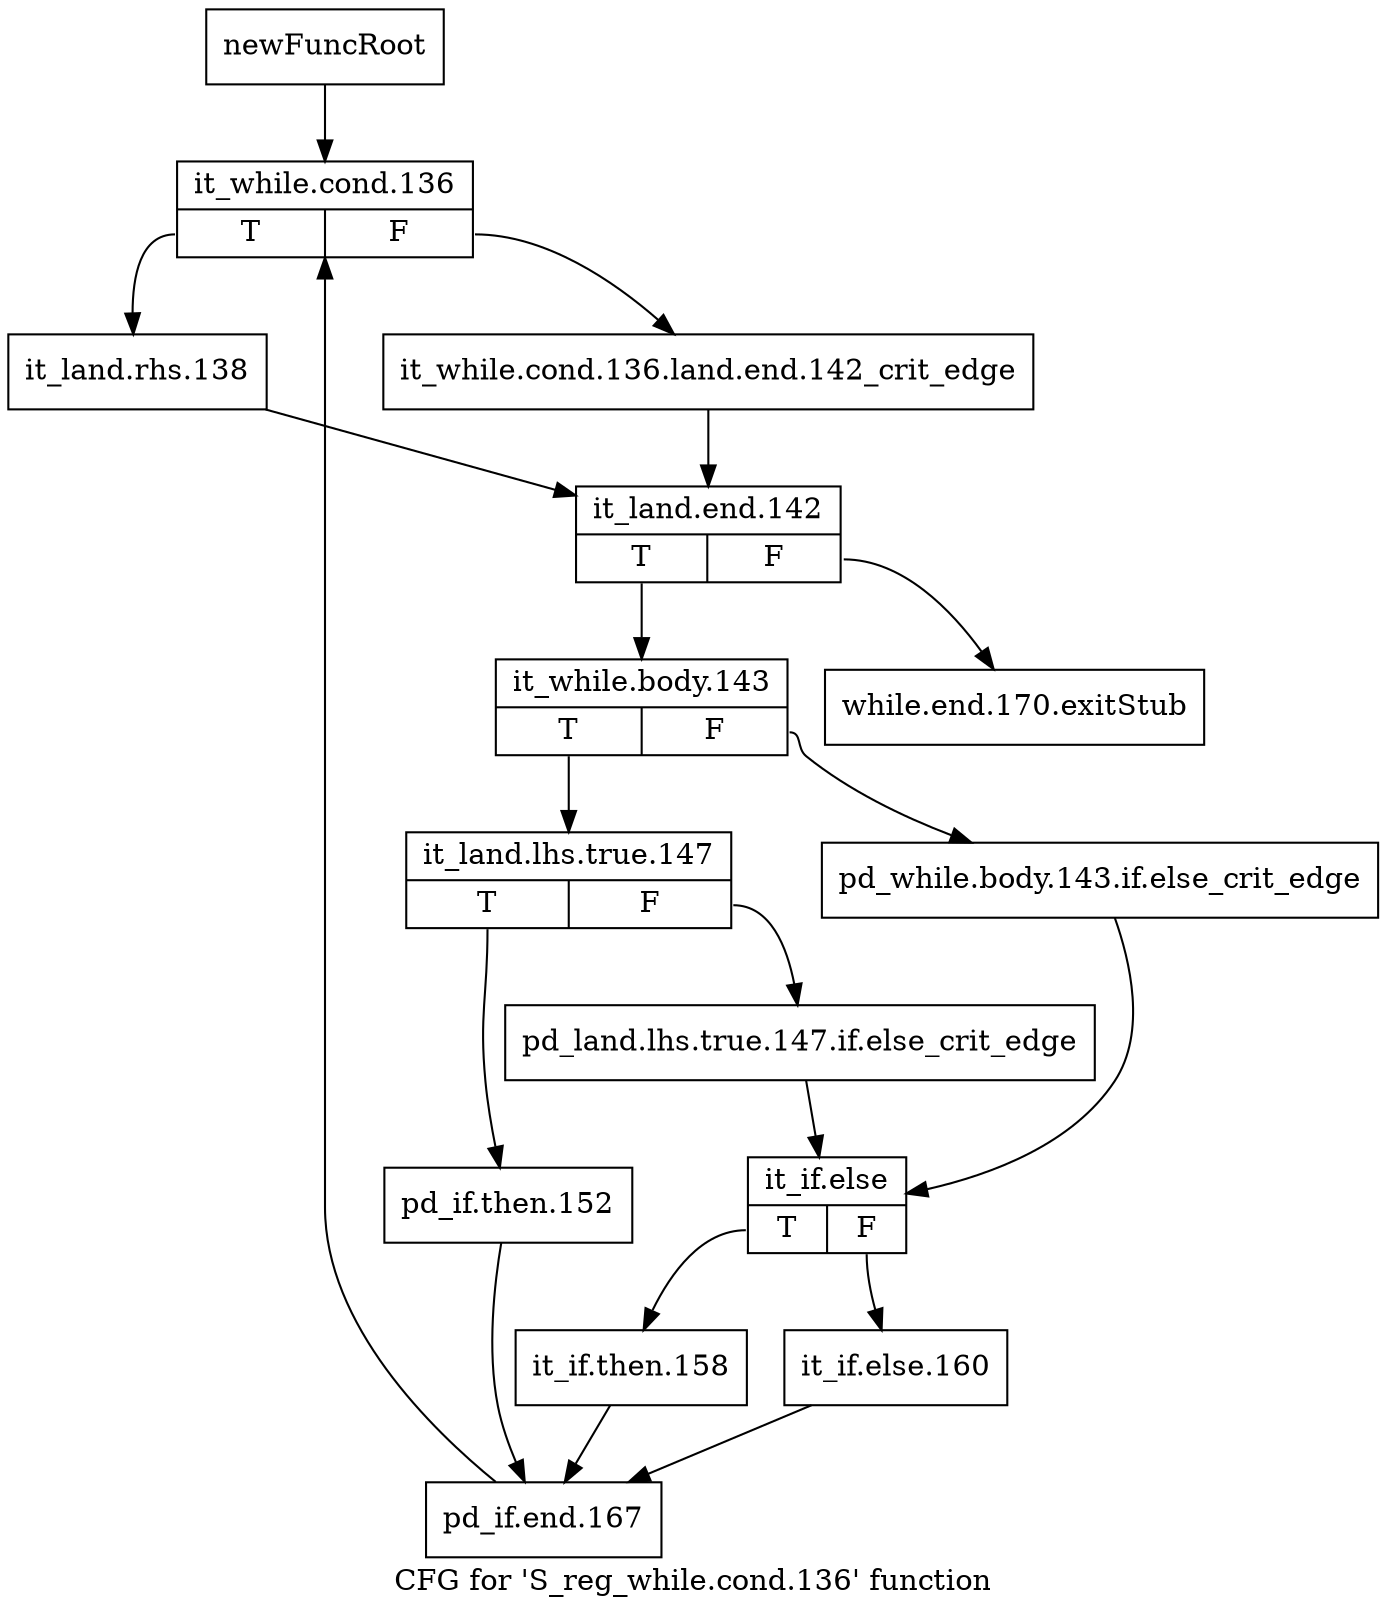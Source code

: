 digraph "CFG for 'S_reg_while.cond.136' function" {
	label="CFG for 'S_reg_while.cond.136' function";

	Node0x5126fd0 [shape=record,label="{newFuncRoot}"];
	Node0x5126fd0 -> Node0x5127070;
	Node0x5127020 [shape=record,label="{while.end.170.exitStub}"];
	Node0x5127070 [shape=record,label="{it_while.cond.136|{<s0>T|<s1>F}}"];
	Node0x5127070:s0 -> Node0x5127110;
	Node0x5127070:s1 -> Node0x51270c0;
	Node0x51270c0 [shape=record,label="{it_while.cond.136.land.end.142_crit_edge}"];
	Node0x51270c0 -> Node0x5127160;
	Node0x5127110 [shape=record,label="{it_land.rhs.138}"];
	Node0x5127110 -> Node0x5127160;
	Node0x5127160 [shape=record,label="{it_land.end.142|{<s0>T|<s1>F}}"];
	Node0x5127160:s0 -> Node0x51271b0;
	Node0x5127160:s1 -> Node0x5127020;
	Node0x51271b0 [shape=record,label="{it_while.body.143|{<s0>T|<s1>F}}"];
	Node0x51271b0:s0 -> Node0x5127250;
	Node0x51271b0:s1 -> Node0x5127200;
	Node0x5127200 [shape=record,label="{pd_while.body.143.if.else_crit_edge}"];
	Node0x5127200 -> Node0x51272f0;
	Node0x5127250 [shape=record,label="{it_land.lhs.true.147|{<s0>T|<s1>F}}"];
	Node0x5127250:s0 -> Node0x51273e0;
	Node0x5127250:s1 -> Node0x51272a0;
	Node0x51272a0 [shape=record,label="{pd_land.lhs.true.147.if.else_crit_edge}"];
	Node0x51272a0 -> Node0x51272f0;
	Node0x51272f0 [shape=record,label="{it_if.else|{<s0>T|<s1>F}}"];
	Node0x51272f0:s0 -> Node0x5127390;
	Node0x51272f0:s1 -> Node0x5127340;
	Node0x5127340 [shape=record,label="{it_if.else.160}"];
	Node0x5127340 -> Node0x5127430;
	Node0x5127390 [shape=record,label="{it_if.then.158}"];
	Node0x5127390 -> Node0x5127430;
	Node0x51273e0 [shape=record,label="{pd_if.then.152}"];
	Node0x51273e0 -> Node0x5127430;
	Node0x5127430 [shape=record,label="{pd_if.end.167}"];
	Node0x5127430 -> Node0x5127070;
}
